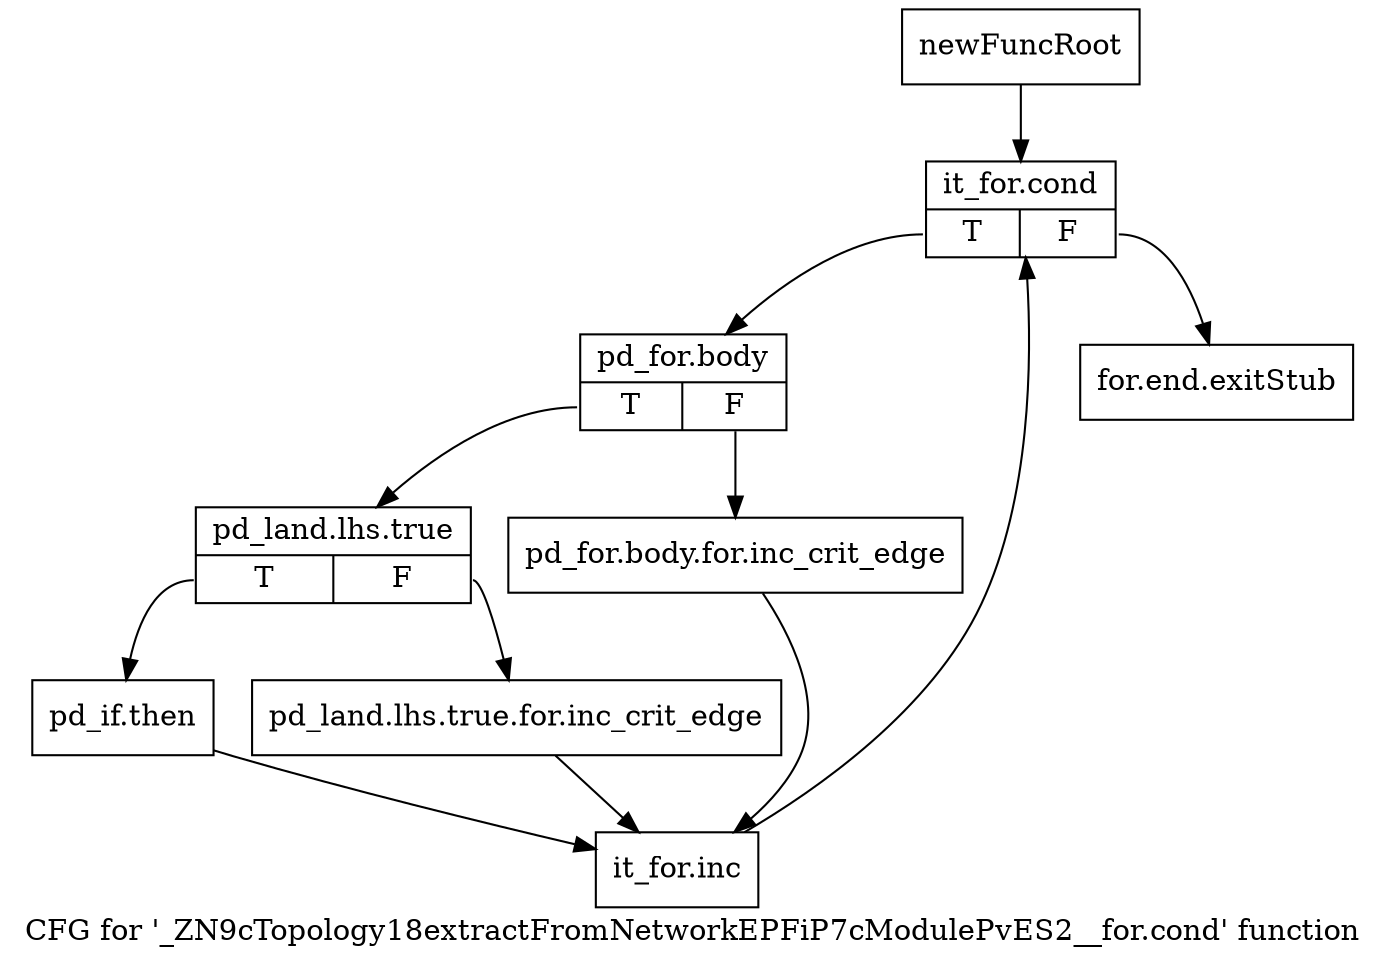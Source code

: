 digraph "CFG for '_ZN9cTopology18extractFromNetworkEPFiP7cModulePvES2__for.cond' function" {
	label="CFG for '_ZN9cTopology18extractFromNetworkEPFiP7cModulePvES2__for.cond' function";

	Node0x2216b60 [shape=record,label="{newFuncRoot}"];
	Node0x2216b60 -> Node0x2216c00;
	Node0x2216bb0 [shape=record,label="{for.end.exitStub}"];
	Node0x2216c00 [shape=record,label="{it_for.cond|{<s0>T|<s1>F}}"];
	Node0x2216c00:s0 -> Node0x2216c50;
	Node0x2216c00:s1 -> Node0x2216bb0;
	Node0x2216c50 [shape=record,label="{pd_for.body|{<s0>T|<s1>F}}"];
	Node0x2216c50:s0 -> Node0x2216cf0;
	Node0x2216c50:s1 -> Node0x2216ca0;
	Node0x2216ca0 [shape=record,label="{pd_for.body.for.inc_crit_edge}"];
	Node0x2216ca0 -> Node0x2216de0;
	Node0x2216cf0 [shape=record,label="{pd_land.lhs.true|{<s0>T|<s1>F}}"];
	Node0x2216cf0:s0 -> Node0x2216d90;
	Node0x2216cf0:s1 -> Node0x2216d40;
	Node0x2216d40 [shape=record,label="{pd_land.lhs.true.for.inc_crit_edge}"];
	Node0x2216d40 -> Node0x2216de0;
	Node0x2216d90 [shape=record,label="{pd_if.then}"];
	Node0x2216d90 -> Node0x2216de0;
	Node0x2216de0 [shape=record,label="{it_for.inc}"];
	Node0x2216de0 -> Node0x2216c00;
}
